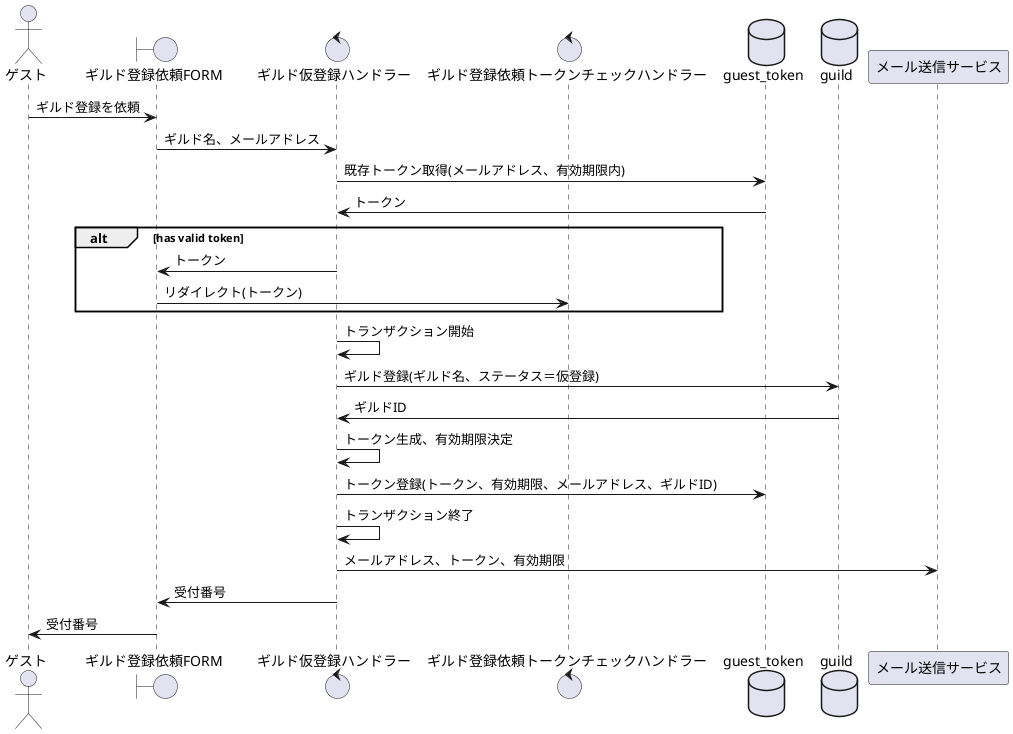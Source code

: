 @startuml

actor ゲスト as guest
boundary ギルド登録依頼FORM as form
control ギルド仮登録ハンドラー as handler
control ギルド登録依頼トークンチェックハンドラー as handler2
database guest_token
database guild
participant メール送信サービス as mail

guest -> form:ギルド登録を依頼
form -> handler:ギルド名、メールアドレス
handler -> guest_token:既存トークン取得(メールアドレス、有効期限内)
guest_token -> handler:トークン
alt has valid token
handler -> form:トークン
form -> handler2:リダイレクト(トークン)
end
handler -> handler:トランザクション開始
handler -> guild:ギルド登録(ギルド名、ステータス＝仮登録)
guild -> handler:ギルドID
handler -> handler:トークン生成、有効期限決定
handler -> guest_token:トークン登録(トークン、有効期限、メールアドレス、ギルドID)
handler -> handler:トランザクション終了
handler -> mail:メールアドレス、トークン、有効期限
handler -> form:受付番号
form -> guest:受付番号

@enduml